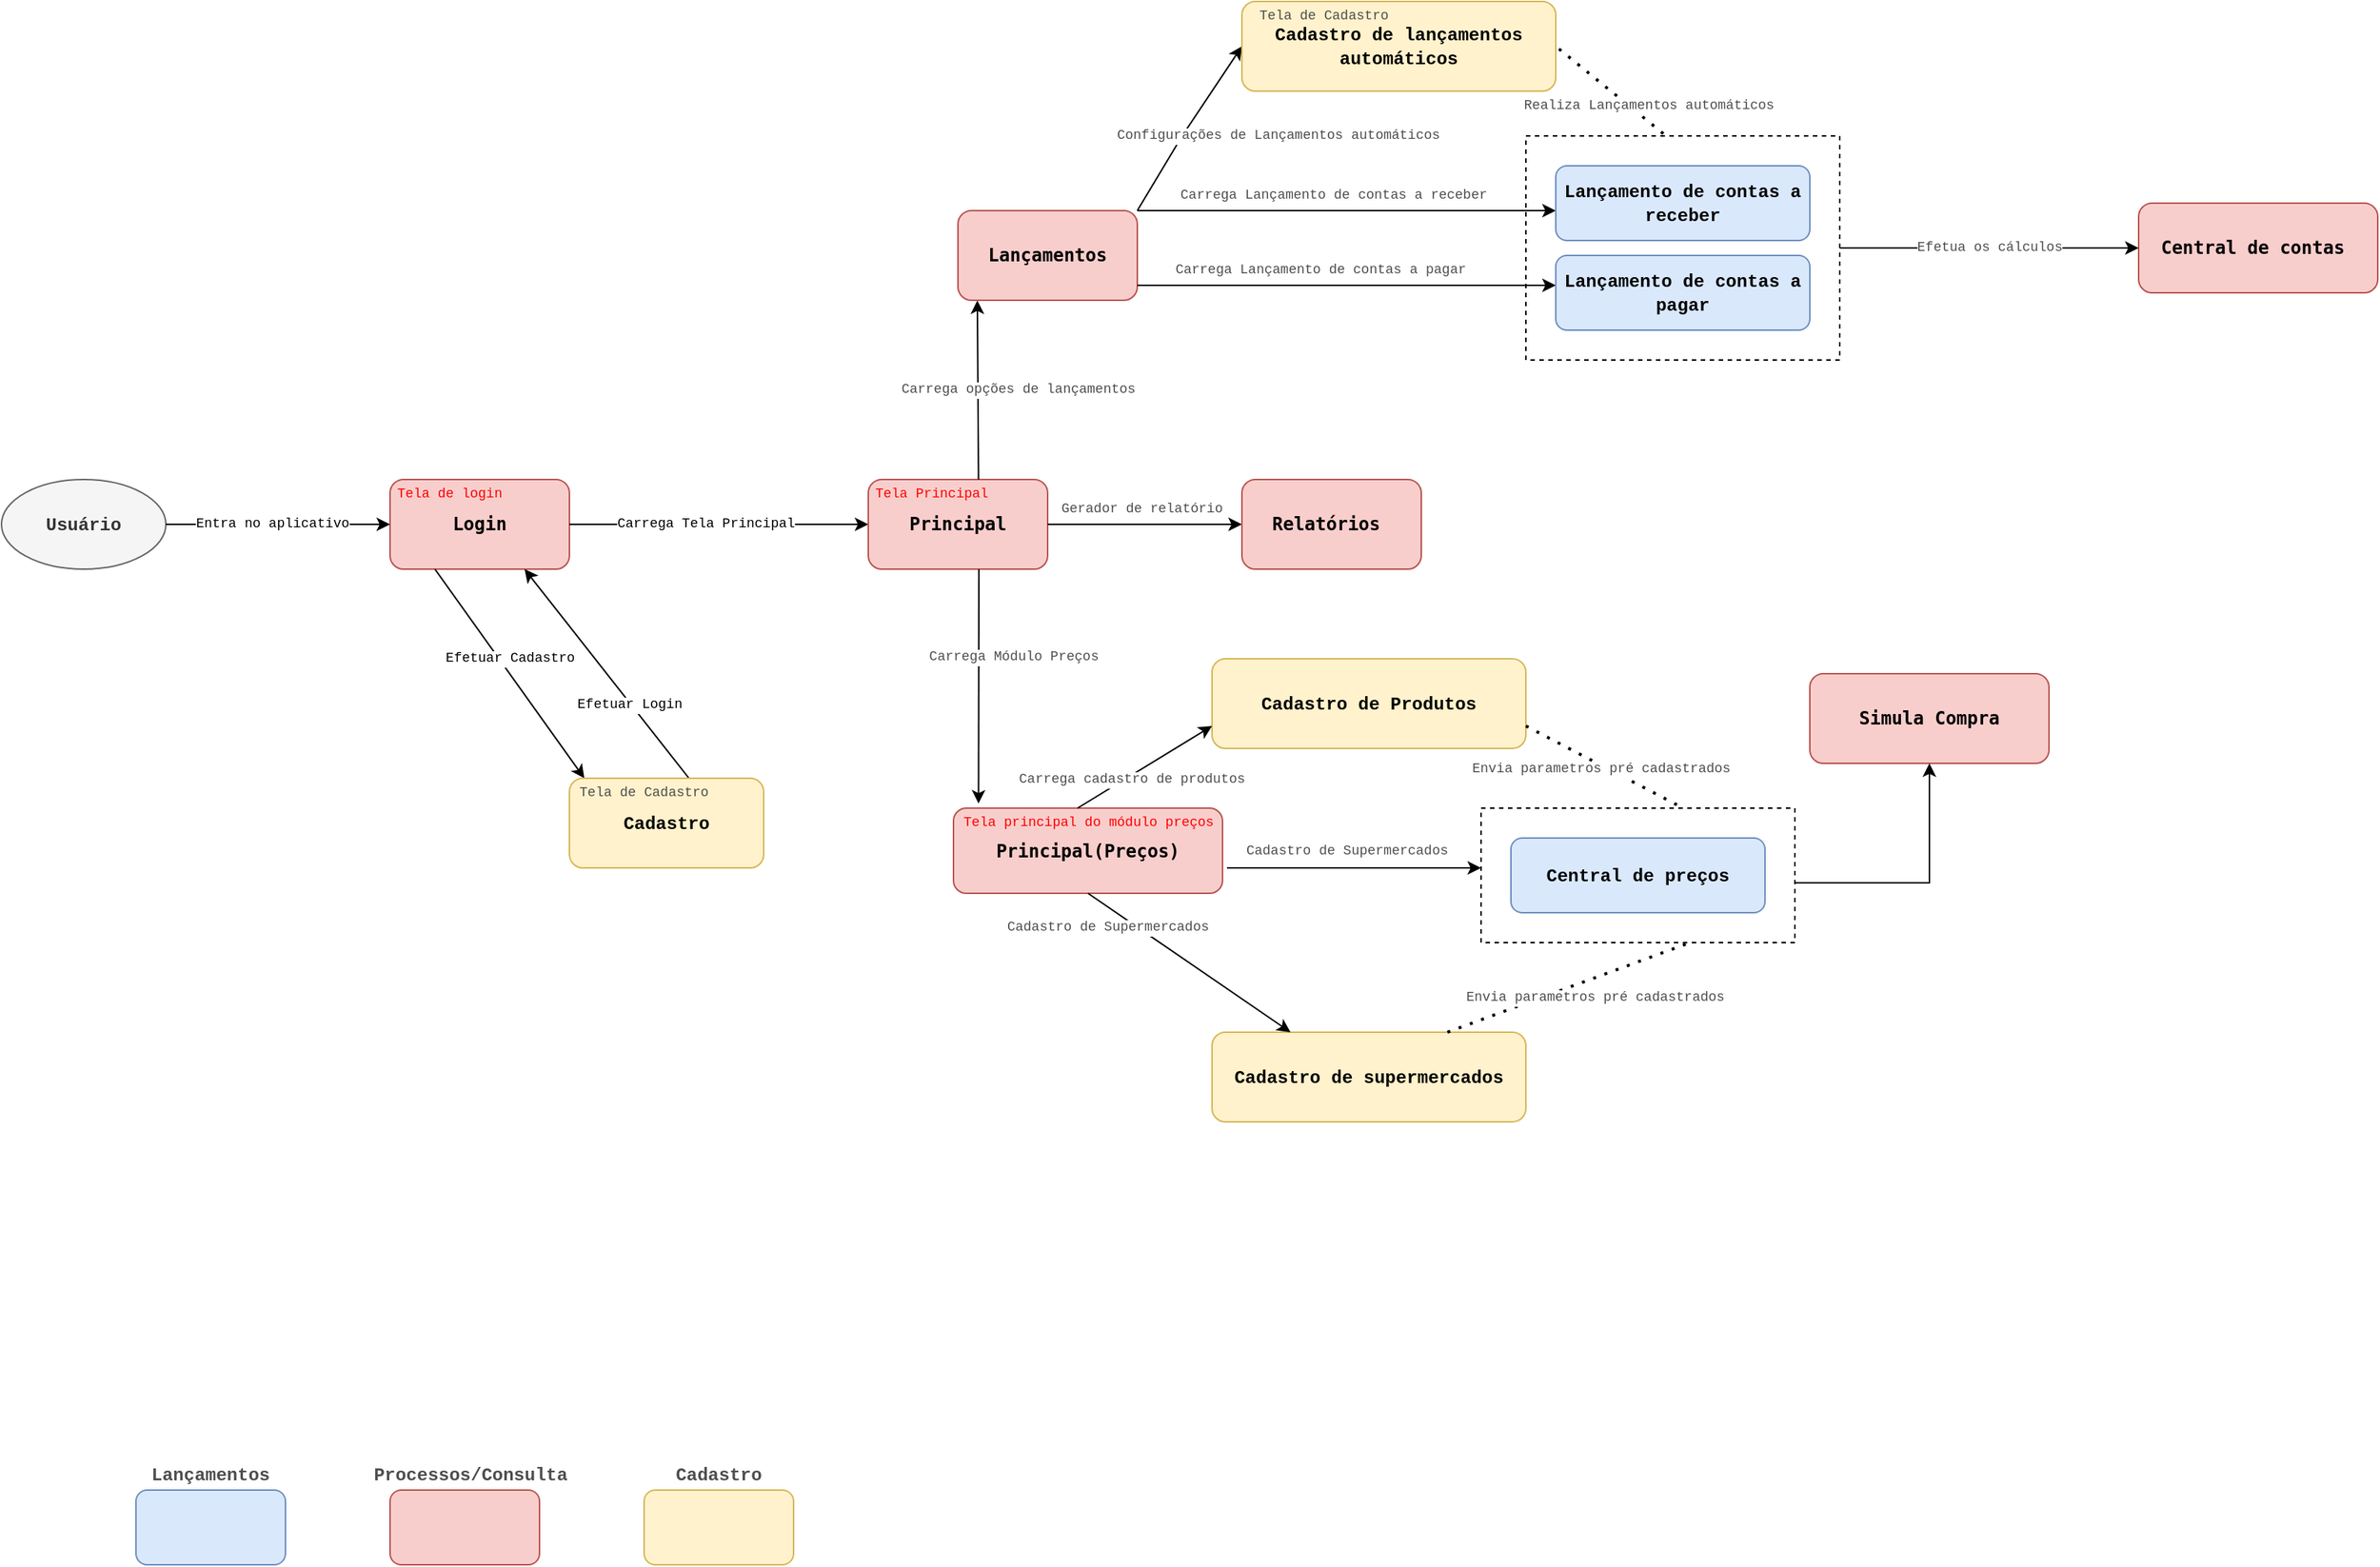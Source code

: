 <mxfile version="16.5.1" type="device"><diagram id="xvjRSyVakfIhfdY9PzGb" name="Página-1"><mxGraphModel dx="1778" dy="1071" grid="1" gridSize="10" guides="1" tooltips="1" connect="1" arrows="1" fold="1" page="1" pageScale="1" pageWidth="827" pageHeight="1169" math="0" shadow="0"><root><mxCell id="0"/><mxCell id="1" parent="0"/><mxCell id="RsPvjizUx82dQQMbqm9L-149" value="" style="rounded=0;whiteSpace=wrap;html=1;shadow=0;dashed=1;fontFamily=Courier New;fontSize=9;" vertex="1" parent="1"><mxGeometry x="1000" y="580" width="210" height="90" as="geometry"/></mxCell><mxCell id="RsPvjizUx82dQQMbqm9L-144" value="" style="rounded=0;whiteSpace=wrap;html=1;shadow=0;fontFamily=Courier New;fontSize=9;dashed=1;" vertex="1" parent="1"><mxGeometry x="1030" y="130" width="210" height="150" as="geometry"/></mxCell><mxCell id="RsPvjizUx82dQQMbqm9L-1" value="&lt;pre&gt;&lt;font face=&quot;Courier New&quot;&gt;Usuário&lt;/font&gt;&lt;/pre&gt;" style="ellipse;whiteSpace=wrap;html=1;fillColor=#f5f5f5;strokeColor=#666666;fontColor=#333333;sketch=0;fontStyle=1;shadow=0;" vertex="1" parent="1"><mxGeometry x="10" y="360" width="110" height="60" as="geometry"/></mxCell><mxCell id="RsPvjizUx82dQQMbqm9L-24" value="&lt;pre&gt;&lt;b&gt;Login&lt;/b&gt;&lt;/pre&gt;" style="rounded=1;whiteSpace=wrap;html=1;fillColor=#f8cecc;strokeColor=#b85450;sketch=0;shadow=0;" vertex="1" parent="1"><mxGeometry x="270" y="360" width="120" height="60" as="geometry"/></mxCell><mxCell id="RsPvjizUx82dQQMbqm9L-28" value="" style="endArrow=classic;html=1;rounded=0;sketch=0;exitX=1;exitY=0.5;exitDx=0;exitDy=0;shadow=0;" edge="1" parent="1" source="RsPvjizUx82dQQMbqm9L-1" target="RsPvjizUx82dQQMbqm9L-24"><mxGeometry width="50" height="50" relative="1" as="geometry"><mxPoint x="460" y="460" as="sourcePoint"/><mxPoint x="510" y="410" as="targetPoint"/></mxGeometry></mxCell><mxCell id="RsPvjizUx82dQQMbqm9L-48" value="Entra no aplicativo&lt;br&gt;" style="edgeLabel;html=1;align=center;verticalAlign=middle;resizable=0;points=[];fontSize=9;fontFamily=Courier New;fontColor=#000000;" vertex="1" connectable="0" parent="RsPvjizUx82dQQMbqm9L-28"><mxGeometry x="-0.262" y="1" relative="1" as="geometry"><mxPoint x="15" y="1" as="offset"/></mxGeometry></mxCell><mxCell id="RsPvjizUx82dQQMbqm9L-32" value="&lt;font color=&quot;#ff0000&quot; style=&quot;font-size: 9px;&quot;&gt;Tela de login&lt;/font&gt;" style="text;html=1;strokeColor=none;fillColor=none;align=center;verticalAlign=middle;whiteSpace=wrap;rounded=0;shadow=0;fontFamily=Courier New;fontSize=9;" vertex="1" parent="1"><mxGeometry x="250" y="360" width="120" height="20" as="geometry"/></mxCell><mxCell id="RsPvjizUx82dQQMbqm9L-38" value="" style="endArrow=classic;html=1;rounded=0;shadow=0;sketch=0;fontFamily=Courier New;fontSize=9;fontColor=#000000;exitX=0.25;exitY=1;exitDx=0;exitDy=0;" edge="1" parent="1" source="RsPvjizUx82dQQMbqm9L-24"><mxGeometry width="50" height="50" relative="1" as="geometry"><mxPoint x="310" y="420" as="sourcePoint"/><mxPoint x="400" y="560" as="targetPoint"/></mxGeometry></mxCell><mxCell id="RsPvjizUx82dQQMbqm9L-43" value="Efetuar Cadastro&lt;br&gt;" style="edgeLabel;html=1;align=center;verticalAlign=middle;resizable=0;points=[];fontSize=9;fontFamily=Courier New;fontColor=#000000;" vertex="1" connectable="0" parent="RsPvjizUx82dQQMbqm9L-38"><mxGeometry x="0.123" y="3" relative="1" as="geometry"><mxPoint x="-9" y="-17" as="offset"/></mxGeometry></mxCell><mxCell id="RsPvjizUx82dQQMbqm9L-40" value="" style="endArrow=classic;html=1;rounded=0;shadow=0;sketch=0;fontFamily=Courier New;fontSize=9;fontColor=#000000;entryX=0.75;entryY=1;entryDx=0;entryDy=0;exitX=0.75;exitY=0;exitDx=0;exitDy=0;" edge="1" parent="1" source="RsPvjizUx82dQQMbqm9L-45" target="RsPvjizUx82dQQMbqm9L-24"><mxGeometry width="50" height="50" relative="1" as="geometry"><mxPoint x="460" y="560" as="sourcePoint"/><mxPoint x="410" y="570" as="targetPoint"/></mxGeometry></mxCell><mxCell id="RsPvjizUx82dQQMbqm9L-42" value="Efetuar Login&lt;br&gt;" style="edgeLabel;html=1;align=center;verticalAlign=middle;resizable=0;points=[];fontSize=9;fontFamily=Courier New;fontColor=#000000;" vertex="1" connectable="0" parent="RsPvjizUx82dQQMbqm9L-40"><mxGeometry x="0.204" y="-4" relative="1" as="geometry"><mxPoint x="23" y="37" as="offset"/></mxGeometry></mxCell><mxCell id="RsPvjizUx82dQQMbqm9L-44" value="&lt;pre&gt;&lt;span style=&quot;white-space: normal&quot;&gt;&lt;b&gt;&lt;font face=&quot;Courier New&quot;&gt;Cadastro&lt;/font&gt;&lt;/b&gt;&lt;/span&gt;&lt;/pre&gt;" style="rounded=1;whiteSpace=wrap;html=1;fillColor=#fff2cc;strokeColor=#d6b656;sketch=0;shadow=0;align=center;" vertex="1" parent="1"><mxGeometry x="390" y="560" width="130" height="60" as="geometry"/></mxCell><mxCell id="RsPvjizUx82dQQMbqm9L-45" value="&lt;font style=&quot;font-size: 9px&quot;&gt;Tela de Cadastro&lt;/font&gt;" style="text;html=1;strokeColor=none;fillColor=none;align=center;verticalAlign=middle;whiteSpace=wrap;rounded=0;shadow=0;fontFamily=Courier New;fontSize=9;fontColor=#4D4D4D;" vertex="1" parent="1"><mxGeometry x="380" y="560" width="120" height="20" as="geometry"/></mxCell><mxCell id="RsPvjizUx82dQQMbqm9L-46" value="" style="endArrow=classic;html=1;rounded=0;sketch=0;exitX=1;exitY=0.5;exitDx=0;exitDy=0;shadow=0;" edge="1" parent="1"><mxGeometry width="50" height="50" relative="1" as="geometry"><mxPoint x="390" y="390" as="sourcePoint"/><mxPoint x="590" y="390" as="targetPoint"/></mxGeometry></mxCell><mxCell id="RsPvjizUx82dQQMbqm9L-49" value="Carrega Tela Principal" style="edgeLabel;html=1;align=center;verticalAlign=middle;resizable=0;points=[];fontSize=9;fontFamily=Courier New;fontColor=#000000;" vertex="1" connectable="0" parent="RsPvjizUx82dQQMbqm9L-46"><mxGeometry x="-0.222" y="1" relative="1" as="geometry"><mxPoint x="13" y="1" as="offset"/></mxGeometry></mxCell><mxCell id="RsPvjizUx82dQQMbqm9L-97" value="&lt;pre&gt;&lt;b&gt;Principal&lt;/b&gt;&lt;/pre&gt;" style="rounded=1;whiteSpace=wrap;html=1;fillColor=#f8cecc;strokeColor=#b85450;sketch=0;shadow=0;" vertex="1" parent="1"><mxGeometry x="590" y="360" width="120" height="60" as="geometry"/></mxCell><mxCell id="RsPvjizUx82dQQMbqm9L-98" value="&lt;font color=&quot;#ff0000&quot;&gt;Tela Principal&lt;br&gt;&lt;/font&gt;" style="text;html=1;strokeColor=none;fillColor=none;align=center;verticalAlign=middle;whiteSpace=wrap;rounded=0;shadow=0;fontFamily=Courier New;fontSize=9;" vertex="1" parent="1"><mxGeometry x="570" y="360" width="125" height="20" as="geometry"/></mxCell><mxCell id="RsPvjizUx82dQQMbqm9L-99" value="" style="endArrow=classic;html=1;rounded=0;shadow=0;sketch=0;fontFamily=Courier New;fontSize=9;fontColor=#000000;exitX=0.75;exitY=0;exitDx=0;exitDy=0;entryX=0.108;entryY=1.002;entryDx=0;entryDy=0;entryPerimeter=0;" edge="1" parent="1" source="RsPvjizUx82dQQMbqm9L-98" target="RsPvjizUx82dQQMbqm9L-102"><mxGeometry width="50" height="50" relative="1" as="geometry"><mxPoint x="680" y="310" as="sourcePoint"/><mxPoint x="664" y="230" as="targetPoint"/></mxGeometry></mxCell><mxCell id="RsPvjizUx82dQQMbqm9L-101" value="Carrega opções de lançamentos&lt;br&gt;" style="edgeLabel;html=1;align=center;verticalAlign=middle;resizable=0;points=[];fontSize=9;fontFamily=Courier New;fontColor=#4D4D4D;" vertex="1" connectable="0" parent="RsPvjizUx82dQQMbqm9L-99"><mxGeometry x="-0.294" y="-2" relative="1" as="geometry"><mxPoint x="24" y="-18" as="offset"/></mxGeometry></mxCell><mxCell id="RsPvjizUx82dQQMbqm9L-102" value="&lt;pre&gt;&lt;b&gt;Lançamentos&lt;/b&gt;&lt;/pre&gt;" style="rounded=1;whiteSpace=wrap;html=1;fillColor=#f8cecc;strokeColor=#b85450;sketch=0;shadow=0;" vertex="1" parent="1"><mxGeometry x="650" y="180" width="120" height="60" as="geometry"/></mxCell><mxCell id="RsPvjizUx82dQQMbqm9L-105" value="" style="endArrow=classic;html=1;rounded=0;shadow=0;sketch=0;fontFamily=Courier New;fontSize=9;fontColor=#000000;exitX=0.863;exitY=-0.117;exitDx=0;exitDy=0;exitPerimeter=0;" edge="1" parent="1"><mxGeometry width="50" height="50" relative="1" as="geometry"><mxPoint x="770.005" y="180.0" as="sourcePoint"/><mxPoint x="1050" y="180" as="targetPoint"/></mxGeometry></mxCell><mxCell id="RsPvjizUx82dQQMbqm9L-106" value="Carrega Lançamento de contas a receber" style="edgeLabel;html=1;align=center;verticalAlign=middle;resizable=0;points=[];fontSize=9;fontFamily=Courier New;fontColor=#4D4D4D;" vertex="1" connectable="0" parent="RsPvjizUx82dQQMbqm9L-105"><mxGeometry x="-0.294" y="-2" relative="1" as="geometry"><mxPoint x="32" y="-12" as="offset"/></mxGeometry></mxCell><mxCell id="RsPvjizUx82dQQMbqm9L-109" value="" style="endArrow=classic;html=1;rounded=0;shadow=0;sketch=0;fontFamily=Courier New;fontSize=9;fontColor=#000000;" edge="1" parent="1"><mxGeometry width="50" height="50" relative="1" as="geometry"><mxPoint x="770" y="230" as="sourcePoint"/><mxPoint x="1050" y="230" as="targetPoint"/><Array as="points"><mxPoint x="890" y="230"/></Array></mxGeometry></mxCell><mxCell id="RsPvjizUx82dQQMbqm9L-111" value="" style="endArrow=classic;html=1;rounded=0;shadow=0;sketch=0;fontFamily=Courier New;fontSize=9;fontColor=#4D4D4D;exitX=1;exitY=0.5;exitDx=0;exitDy=0;entryX=0;entryY=0.5;entryDx=0;entryDy=0;" edge="1" parent="1" source="RsPvjizUx82dQQMbqm9L-97" target="RsPvjizUx82dQQMbqm9L-112"><mxGeometry width="50" height="50" relative="1" as="geometry"><mxPoint x="800" y="480" as="sourcePoint"/><mxPoint x="840" y="390" as="targetPoint"/><Array as="points"><mxPoint x="840" y="390"/></Array></mxGeometry></mxCell><mxCell id="RsPvjizUx82dQQMbqm9L-112" value="&lt;pre&gt;&lt;b&gt;Relatórios &lt;/b&gt;&lt;/pre&gt;" style="rounded=1;whiteSpace=wrap;html=1;fillColor=#f8cecc;strokeColor=#b85450;sketch=0;shadow=0;" vertex="1" parent="1"><mxGeometry x="840" y="360" width="120" height="60" as="geometry"/></mxCell><mxCell id="RsPvjizUx82dQQMbqm9L-117" value="&amp;nbsp;Gerador de relatório" style="edgeLabel;html=1;align=center;verticalAlign=middle;resizable=0;points=[];fontSize=9;fontFamily=Courier New;fontColor=#4D4D4D;" vertex="1" connectable="0" parent="1"><mxGeometry x="770.001" y="380.004" as="geometry"/></mxCell><mxCell id="RsPvjizUx82dQQMbqm9L-118" value="" style="endArrow=classic;html=1;rounded=0;shadow=0;sketch=0;fontFamily=Courier New;fontSize=9;fontColor=#000000;exitX=0.75;exitY=0;exitDx=0;exitDy=0;entryX=0.093;entryY=-0.054;entryDx=0;entryDy=0;entryPerimeter=0;" edge="1" parent="1" target="RsPvjizUx82dQQMbqm9L-120"><mxGeometry width="50" height="50" relative="1" as="geometry"><mxPoint x="664" y="420" as="sourcePoint"/><mxPoint x="840" y="560" as="targetPoint"/></mxGeometry></mxCell><mxCell id="RsPvjizUx82dQQMbqm9L-119" value="Carrega Módulo Preços" style="edgeLabel;html=1;align=center;verticalAlign=middle;resizable=0;points=[];fontSize=9;fontFamily=Courier New;fontColor=#4D4D4D;" vertex="1" connectable="0" parent="RsPvjizUx82dQQMbqm9L-118"><mxGeometry x="-0.294" y="-2" relative="1" as="geometry"><mxPoint x="25" y="3" as="offset"/></mxGeometry></mxCell><mxCell id="RsPvjizUx82dQQMbqm9L-120" value="&lt;pre&gt;&lt;b&gt;Principal(Preços)&lt;/b&gt;&lt;/pre&gt;" style="rounded=1;whiteSpace=wrap;html=1;fillColor=#f8cecc;strokeColor=#b85450;sketch=0;shadow=0;" vertex="1" parent="1"><mxGeometry x="647" y="580" width="180" height="57" as="geometry"/></mxCell><mxCell id="RsPvjizUx82dQQMbqm9L-121" value="&lt;font color=&quot;#ff0000&quot;&gt;Tela principal do módulo preços&lt;br&gt;&lt;/font&gt;" style="text;html=1;strokeColor=none;fillColor=none;align=center;verticalAlign=middle;whiteSpace=wrap;rounded=0;shadow=0;fontFamily=Courier New;fontSize=9;" vertex="1" parent="1"><mxGeometry x="643.5" y="580" width="187" height="20" as="geometry"/></mxCell><mxCell id="RsPvjizUx82dQQMbqm9L-122" value="" style="endArrow=classic;html=1;rounded=0;shadow=0;sketch=0;fontFamily=Courier New;fontSize=9;fontColor=#000000;exitX=1;exitY=0;exitDx=0;exitDy=0;entryX=0;entryY=0.5;entryDx=0;entryDy=0;" edge="1" parent="1" source="RsPvjizUx82dQQMbqm9L-102" target="RsPvjizUx82dQQMbqm9L-125"><mxGeometry width="50" height="50" relative="1" as="geometry"><mxPoint x="890" y="170" as="sourcePoint"/><mxPoint x="1120" y="150" as="targetPoint"/><Array as="points"><mxPoint x="800" y="130"/></Array></mxGeometry></mxCell><mxCell id="RsPvjizUx82dQQMbqm9L-123" value="Configurações de Lançamentos automáticos" style="edgeLabel;html=1;align=center;verticalAlign=middle;resizable=0;points=[];fontSize=9;fontFamily=Courier New;fontColor=#4D4D4D;" vertex="1" connectable="0" parent="RsPvjizUx82dQQMbqm9L-122"><mxGeometry x="-0.294" y="-2" relative="1" as="geometry"><mxPoint x="68" y="-12" as="offset"/></mxGeometry></mxCell><mxCell id="RsPvjizUx82dQQMbqm9L-125" value="&lt;pre&gt;&lt;span style=&quot;white-space: normal&quot;&gt;&lt;b&gt;&lt;font face=&quot;Courier New&quot;&gt;Cadastro de lançamentos automáticos&lt;/font&gt;&lt;/b&gt;&lt;/span&gt;&lt;/pre&gt;" style="rounded=1;whiteSpace=wrap;html=1;fillColor=#fff2cc;strokeColor=#d6b656;sketch=0;shadow=0;align=center;" vertex="1" parent="1"><mxGeometry x="840" y="40" width="210" height="60" as="geometry"/></mxCell><mxCell id="RsPvjizUx82dQQMbqm9L-126" value="&lt;font style=&quot;font-size: 9px&quot;&gt;Tela de Cadastro&lt;/font&gt;" style="text;html=1;strokeColor=none;fillColor=none;align=center;verticalAlign=middle;whiteSpace=wrap;rounded=0;shadow=0;fontFamily=Courier New;fontSize=9;fontColor=#4D4D4D;" vertex="1" parent="1"><mxGeometry x="835" y="40" width="120" height="20" as="geometry"/></mxCell><mxCell id="RsPvjizUx82dQQMbqm9L-129" value="Carrega Lançamento de contas a pagar&amp;nbsp;" style="edgeLabel;html=1;align=center;verticalAlign=middle;resizable=0;points=[];fontSize=9;fontFamily=Courier New;fontColor=#4D4D4D;" vertex="1" connectable="0" parent="1"><mxGeometry x="895.002" y="220" as="geometry"/></mxCell><mxCell id="RsPvjizUx82dQQMbqm9L-130" value="&lt;pre&gt;&lt;font face=&quot;Courier New&quot;&gt;&lt;span style=&quot;white-space: normal&quot;&gt;&lt;b&gt;Lançamento de contas a receber&lt;/b&gt;&lt;/span&gt;&lt;/font&gt;&lt;/pre&gt;" style="rounded=1;whiteSpace=wrap;html=1;fillColor=#dae8fc;strokeColor=#6c8ebf;sketch=0;shadow=0;align=center;" vertex="1" parent="1"><mxGeometry x="1050" y="150" width="170" height="50" as="geometry"/></mxCell><mxCell id="RsPvjizUx82dQQMbqm9L-131" value="&lt;pre&gt;&lt;font face=&quot;Courier New&quot;&gt;&lt;span style=&quot;white-space: normal&quot;&gt;&lt;b&gt;Lançamento de contas a pagar&lt;/b&gt;&lt;/span&gt;&lt;/font&gt;&lt;/pre&gt;" style="rounded=1;whiteSpace=wrap;html=1;fillColor=#dae8fc;strokeColor=#6c8ebf;sketch=0;shadow=0;align=center;" vertex="1" parent="1"><mxGeometry x="1050" y="210" width="170" height="50" as="geometry"/></mxCell><mxCell id="RsPvjizUx82dQQMbqm9L-132" value="&lt;pre&gt;&lt;span style=&quot;white-space: normal&quot;&gt;&lt;b&gt;&lt;font face=&quot;Courier New&quot;&gt;Cadastro de supermercados&lt;/font&gt;&lt;/b&gt;&lt;/span&gt;&lt;/pre&gt;" style="rounded=1;whiteSpace=wrap;html=1;fillColor=#fff2cc;strokeColor=#d6b656;sketch=0;shadow=0;align=center;" vertex="1" parent="1"><mxGeometry x="820" y="730" width="210" height="60" as="geometry"/></mxCell><mxCell id="RsPvjizUx82dQQMbqm9L-133" value="" style="endArrow=classic;html=1;rounded=0;shadow=0;sketch=0;fontFamily=Courier New;fontSize=9;fontColor=#4D4D4D;exitX=0.5;exitY=1;exitDx=0;exitDy=0;entryX=0.25;entryY=0;entryDx=0;entryDy=0;" edge="1" parent="1" source="RsPvjizUx82dQQMbqm9L-120" target="RsPvjizUx82dQQMbqm9L-132"><mxGeometry width="50" height="50" relative="1" as="geometry"><mxPoint x="820" y="440" as="sourcePoint"/><mxPoint x="870" y="390" as="targetPoint"/></mxGeometry></mxCell><mxCell id="RsPvjizUx82dQQMbqm9L-134" value="Cadastro de Supermercados" style="edgeLabel;html=1;align=center;verticalAlign=middle;resizable=0;points=[];fontSize=9;fontFamily=Courier New;fontColor=#4D4D4D;" vertex="1" connectable="0" parent="1"><mxGeometry x="750.004" y="660.004" as="geometry"/></mxCell><mxCell id="RsPvjizUx82dQQMbqm9L-135" value="" style="endArrow=classic;html=1;rounded=0;shadow=0;sketch=0;fontFamily=Courier New;fontSize=9;fontColor=#4D4D4D;" edge="1" parent="1"><mxGeometry width="50" height="50" relative="1" as="geometry"><mxPoint x="830" y="620" as="sourcePoint"/><mxPoint x="1000" y="620" as="targetPoint"/></mxGeometry></mxCell><mxCell id="RsPvjizUx82dQQMbqm9L-147" value="" style="endArrow=none;dashed=1;html=1;dashPattern=1 3;strokeWidth=2;rounded=0;shadow=0;sketch=0;fontFamily=Courier New;fontSize=9;fontColor=#4D4D4D;entryX=1;entryY=0.5;entryDx=0;entryDy=0;exitX=0.438;exitY=-0.01;exitDx=0;exitDy=0;exitPerimeter=0;" edge="1" parent="1" source="RsPvjizUx82dQQMbqm9L-144" target="RsPvjizUx82dQQMbqm9L-125"><mxGeometry width="50" height="50" relative="1" as="geometry"><mxPoint x="950" y="90" as="sourcePoint"/><mxPoint x="1000" y="40" as="targetPoint"/></mxGeometry></mxCell><mxCell id="RsPvjizUx82dQQMbqm9L-148" value="Realiza Lançamentos automáticos&lt;br&gt;" style="edgeLabel;html=1;align=center;verticalAlign=middle;resizable=0;points=[];fontSize=9;fontFamily=Courier New;fontColor=#4D4D4D;" vertex="1" connectable="0" parent="RsPvjizUx82dQQMbqm9L-147"><mxGeometry x="0.178" y="1" relative="1" as="geometry"><mxPoint x="33" y="15" as="offset"/></mxGeometry></mxCell><mxCell id="RsPvjizUx82dQQMbqm9L-150" value="" style="endArrow=none;dashed=1;html=1;dashPattern=1 3;strokeWidth=2;rounded=0;shadow=0;sketch=0;fontFamily=Courier New;fontSize=9;fontColor=#4D4D4D;exitX=0.75;exitY=0;exitDx=0;exitDy=0;entryX=0.652;entryY=1.012;entryDx=0;entryDy=0;entryPerimeter=0;" edge="1" parent="1" source="RsPvjizUx82dQQMbqm9L-132" target="RsPvjizUx82dQQMbqm9L-149"><mxGeometry width="50" height="50" relative="1" as="geometry"><mxPoint x="910" y="720" as="sourcePoint"/><mxPoint x="960" y="670" as="targetPoint"/><Array as="points"/></mxGeometry></mxCell><mxCell id="RsPvjizUx82dQQMbqm9L-152" value="Envia parametros pré cadastrados&lt;br&gt;" style="edgeLabel;html=1;align=center;verticalAlign=middle;resizable=0;points=[];fontSize=9;fontFamily=Courier New;fontColor=#4D4D4D;" vertex="1" connectable="0" parent="RsPvjizUx82dQQMbqm9L-150"><mxGeometry x="0.488" y="4" relative="1" as="geometry"><mxPoint x="-19" y="24" as="offset"/></mxGeometry></mxCell><mxCell id="RsPvjizUx82dQQMbqm9L-151" value="&lt;pre&gt;&lt;font face=&quot;Courier New&quot;&gt;&lt;span style=&quot;white-space: normal&quot;&gt;&lt;b&gt;Central de preços&lt;/b&gt;&lt;/span&gt;&lt;/font&gt;&lt;/pre&gt;" style="rounded=1;whiteSpace=wrap;html=1;fillColor=#dae8fc;strokeColor=#6c8ebf;sketch=0;shadow=0;align=center;" vertex="1" parent="1"><mxGeometry x="1020" y="600" width="170" height="50" as="geometry"/></mxCell><mxCell id="RsPvjizUx82dQQMbqm9L-153" value="Cadastro de Supermercados" style="edgeLabel;html=1;align=center;verticalAlign=middle;resizable=0;points=[];fontSize=9;fontFamily=Courier New;fontColor=#4D4D4D;" vertex="1" connectable="0" parent="1"><mxGeometry x="910.004" y="608.504" as="geometry"/></mxCell><mxCell id="RsPvjizUx82dQQMbqm9L-155" value="&lt;pre&gt;&lt;span style=&quot;white-space: normal&quot;&gt;&lt;b&gt;&lt;font face=&quot;Courier New&quot;&gt;Cadastro de Produtos&lt;/font&gt;&lt;/b&gt;&lt;/span&gt;&lt;/pre&gt;" style="rounded=1;whiteSpace=wrap;html=1;fillColor=#fff2cc;strokeColor=#d6b656;sketch=0;shadow=0;align=center;" vertex="1" parent="1"><mxGeometry x="820" y="480" width="210" height="60" as="geometry"/></mxCell><mxCell id="RsPvjizUx82dQQMbqm9L-156" value="" style="endArrow=classic;html=1;rounded=0;shadow=0;sketch=0;fontFamily=Courier New;fontSize=9;fontColor=#4D4D4D;exitX=0.5;exitY=1;exitDx=0;exitDy=0;entryX=0;entryY=0.75;entryDx=0;entryDy=0;" edge="1" parent="1" target="RsPvjizUx82dQQMbqm9L-155"><mxGeometry width="50" height="50" relative="1" as="geometry"><mxPoint x="730" y="580" as="sourcePoint"/><mxPoint x="785.5" y="683" as="targetPoint"/></mxGeometry></mxCell><mxCell id="RsPvjizUx82dQQMbqm9L-157" value="Carrega cadastro de produtos&lt;br&gt;" style="edgeLabel;html=1;align=center;verticalAlign=middle;resizable=0;points=[];fontSize=9;fontFamily=Courier New;fontColor=#4D4D4D;" vertex="1" connectable="0" parent="RsPvjizUx82dQQMbqm9L-156"><mxGeometry x="-0.229" y="-2" relative="1" as="geometry"><mxPoint as="offset"/></mxGeometry></mxCell><mxCell id="RsPvjizUx82dQQMbqm9L-158" value="" style="endArrow=none;dashed=1;html=1;dashPattern=1 3;strokeWidth=2;rounded=0;shadow=0;sketch=0;fontFamily=Courier New;fontSize=9;fontColor=#4D4D4D;exitX=1;exitY=0.75;exitDx=0;exitDy=0;entryX=0.632;entryY=-0.015;entryDx=0;entryDy=0;entryPerimeter=0;" edge="1" parent="1" source="RsPvjizUx82dQQMbqm9L-155" target="RsPvjizUx82dQQMbqm9L-149"><mxGeometry width="50" height="50" relative="1" as="geometry"><mxPoint x="1030" y="507.3" as="sourcePoint"/><mxPoint x="1155.81" y="440.0" as="targetPoint"/><Array as="points"/></mxGeometry></mxCell><mxCell id="RsPvjizUx82dQQMbqm9L-159" value="Envia parametros pré cadastrados&lt;br&gt;" style="edgeLabel;html=1;align=center;verticalAlign=middle;resizable=0;points=[];fontSize=9;fontFamily=Courier New;fontColor=#4D4D4D;" vertex="1" connectable="0" parent="RsPvjizUx82dQQMbqm9L-158"><mxGeometry x="0.488" y="4" relative="1" as="geometry"><mxPoint x="-28" y="-8" as="offset"/></mxGeometry></mxCell><mxCell id="RsPvjizUx82dQQMbqm9L-161" value="&lt;pre&gt;&lt;b&gt;Central de contas &lt;/b&gt;&lt;/pre&gt;" style="rounded=1;whiteSpace=wrap;html=1;fillColor=#f8cecc;strokeColor=#b85450;sketch=0;shadow=0;" vertex="1" parent="1"><mxGeometry x="1440" y="175" width="160" height="60" as="geometry"/></mxCell><mxCell id="RsPvjizUx82dQQMbqm9L-165" value="" style="endArrow=classic;html=1;rounded=0;shadow=0;sketch=0;fontFamily=Courier New;fontSize=9;fontColor=#4D4D4D;entryX=0;entryY=0.5;entryDx=0;entryDy=0;exitX=1;exitY=0.5;exitDx=0;exitDy=0;" edge="1" parent="1" source="RsPvjizUx82dQQMbqm9L-144" target="RsPvjizUx82dQQMbqm9L-161"><mxGeometry width="50" height="50" relative="1" as="geometry"><mxPoint x="1240" y="235" as="sourcePoint"/><mxPoint x="1040" y="410" as="targetPoint"/></mxGeometry></mxCell><mxCell id="RsPvjizUx82dQQMbqm9L-167" value="Efetua os cálculos" style="edgeLabel;html=1;align=center;verticalAlign=middle;resizable=0;points=[];fontSize=9;fontFamily=Courier New;fontColor=#4D4D4D;" vertex="1" connectable="0" parent="RsPvjizUx82dQQMbqm9L-165"><mxGeometry x="-0.205" relative="1" as="geometry"><mxPoint x="20" as="offset"/></mxGeometry></mxCell><mxCell id="RsPvjizUx82dQQMbqm9L-169" value="&lt;pre&gt;&lt;b&gt;Simula Compra&lt;/b&gt;&lt;/pre&gt;" style="rounded=1;whiteSpace=wrap;html=1;fillColor=#f8cecc;strokeColor=#b85450;sketch=0;shadow=0;" vertex="1" parent="1"><mxGeometry x="1220" y="490" width="160" height="60" as="geometry"/></mxCell><mxCell id="RsPvjizUx82dQQMbqm9L-171" value="" style="endArrow=classic;html=1;rounded=0;shadow=0;sketch=0;fontFamily=Courier New;fontSize=9;fontColor=#4D4D4D;entryX=0.5;entryY=1;entryDx=0;entryDy=0;" edge="1" parent="1" target="RsPvjizUx82dQQMbqm9L-169"><mxGeometry width="50" height="50" relative="1" as="geometry"><mxPoint x="1210" y="630" as="sourcePoint"/><mxPoint x="1260" y="580" as="targetPoint"/><Array as="points"><mxPoint x="1300" y="630"/></Array></mxGeometry></mxCell><mxCell id="RsPvjizUx82dQQMbqm9L-173" value="&lt;pre&gt;&lt;br&gt;&lt;/pre&gt;" style="rounded=1;whiteSpace=wrap;html=1;fillColor=#dae8fc;strokeColor=#6c8ebf;sketch=0;shadow=0;align=center;" vertex="1" parent="1"><mxGeometry x="100" y="1036.5" width="100" height="50" as="geometry"/></mxCell><mxCell id="RsPvjizUx82dQQMbqm9L-176" value="&lt;font style=&quot;font-size: 12px&quot;&gt;&lt;b&gt;Lançamentos&lt;br&gt;&lt;/b&gt;&lt;/font&gt;" style="text;html=1;strokeColor=none;fillColor=none;align=center;verticalAlign=middle;whiteSpace=wrap;rounded=0;shadow=0;dashed=1;fontFamily=Courier New;fontSize=9;fontColor=#4D4D4D;" vertex="1" parent="1"><mxGeometry x="60" y="1016.5" width="180" height="20" as="geometry"/></mxCell><mxCell id="RsPvjizUx82dQQMbqm9L-178" value="&lt;font style=&quot;font-size: 12px&quot;&gt;&lt;b&gt;Processos/Consulta&lt;br&gt;&lt;/b&gt;&lt;/font&gt;" style="text;html=1;strokeColor=none;fillColor=none;align=center;verticalAlign=middle;whiteSpace=wrap;rounded=0;shadow=0;dashed=1;fontFamily=Courier New;fontSize=9;fontColor=#4D4D4D;" vertex="1" parent="1"><mxGeometry x="234" y="1016.5" width="180" height="20" as="geometry"/></mxCell><mxCell id="RsPvjizUx82dQQMbqm9L-179" value="&lt;font style=&quot;font-size: 12px&quot;&gt;&lt;b&gt;Cadastro&lt;br&gt;&lt;/b&gt;&lt;/font&gt;" style="text;html=1;strokeColor=none;fillColor=none;align=center;verticalAlign=middle;whiteSpace=wrap;rounded=0;shadow=0;dashed=1;fontFamily=Courier New;fontSize=9;fontColor=#4D4D4D;" vertex="1" parent="1"><mxGeometry x="400" y="1016.5" width="180" height="20" as="geometry"/></mxCell><mxCell id="RsPvjizUx82dQQMbqm9L-184" value="&lt;pre&gt;&lt;br&gt;&lt;/pre&gt;" style="rounded=1;whiteSpace=wrap;html=1;fillColor=#fff2cc;strokeColor=#d6b656;sketch=0;shadow=0;align=center;" vertex="1" parent="1"><mxGeometry x="440" y="1036.5" width="100" height="50" as="geometry"/></mxCell><mxCell id="RsPvjizUx82dQQMbqm9L-185" value="&lt;pre&gt;&lt;br&gt;&lt;/pre&gt;" style="rounded=1;whiteSpace=wrap;html=1;fillColor=#f8cecc;strokeColor=#b85450;sketch=0;shadow=0;align=center;" vertex="1" parent="1"><mxGeometry x="270" y="1036.5" width="100" height="50" as="geometry"/></mxCell></root></mxGraphModel></diagram></mxfile>